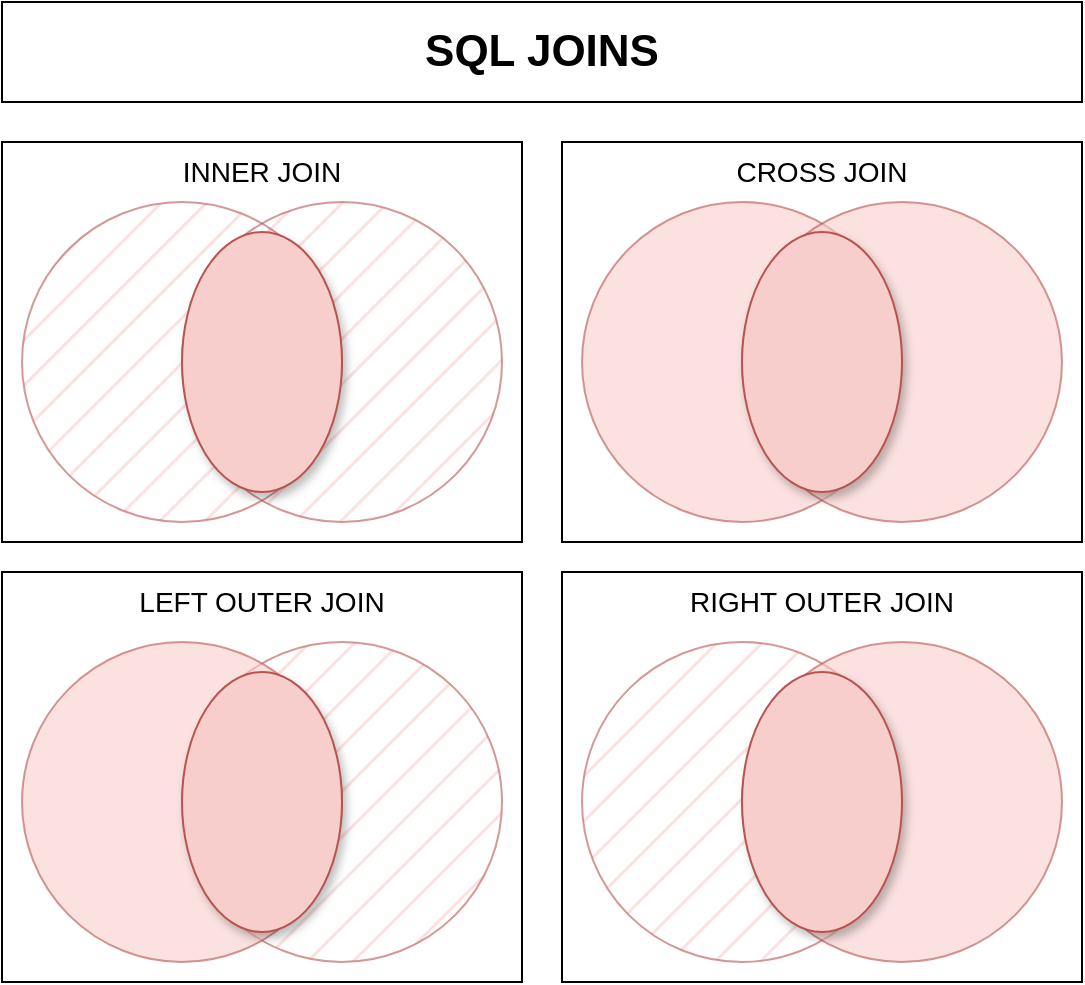 <mxfile version="20.6.0" type="github">
  <diagram id="3228e29e-7158-1315-38df-8450db1d8a1d" name="Page-1">
    <mxGraphModel dx="1011" dy="770" grid="0" gridSize="10" guides="1" tooltips="1" connect="1" arrows="1" fold="1" page="1" pageScale="1" pageWidth="700" pageHeight="600" background="none" math="0" shadow="0">
      <root>
        <mxCell id="0" />
        <mxCell id="1" parent="0" />
        <mxCell id="21533" value="" style="ellipse;opacity=60;html=1;fillStyle=hatch;fillColor=#f8cecc;strokeColor=#b85450;" parent="1" vertex="1">
          <mxGeometry x="160" y="160" width="160" height="160" as="geometry" />
        </mxCell>
        <mxCell id="21531" value="" style="ellipse;opacity=60;html=1;fillStyle=solid;fillColor=#f8cecc;strokeColor=#b85450;" parent="1" vertex="1">
          <mxGeometry x="360" y="160" width="160" height="160" as="geometry" />
        </mxCell>
        <mxCell id="21532" value="" style="ellipse;opacity=60;html=1;fillColor=#f8cecc;strokeColor=#b85450;fillStyle=hatch;" parent="1" vertex="1">
          <mxGeometry x="80" y="160" width="160" height="160" as="geometry" />
        </mxCell>
        <mxCell id="Q6rfKG8NyJllv94CzPF--21541" value="" style="ellipse;opacity=60;html=1;fillStyle=solid;fillColor=#f8cecc;strokeColor=#b85450;" vertex="1" parent="1">
          <mxGeometry x="440" y="160" width="160" height="160" as="geometry" />
        </mxCell>
        <mxCell id="Q6rfKG8NyJllv94CzPF--21542" value="&lt;font style=&quot;font-size: 14px;&quot;&gt;INNER JOIN&lt;/font&gt;" style="rounded=0;whiteSpace=wrap;html=1;fillColor=none;verticalAlign=top;" vertex="1" parent="1">
          <mxGeometry x="70" y="130" width="260" height="200" as="geometry" />
        </mxCell>
        <mxCell id="Q6rfKG8NyJllv94CzPF--21543" value="&lt;font style=&quot;font-size: 14px;&quot;&gt;CROSS JOIN&lt;/font&gt;" style="rounded=0;whiteSpace=wrap;html=1;fillColor=none;verticalAlign=top;" vertex="1" parent="1">
          <mxGeometry x="350" y="130" width="260" height="200" as="geometry" />
        </mxCell>
        <mxCell id="Q6rfKG8NyJllv94CzPF--21544" value="&lt;font style=&quot;font-size: 14px;&quot;&gt;LEFT OUTER JOIN&lt;/font&gt;" style="rounded=0;whiteSpace=wrap;html=1;fillColor=none;verticalAlign=top;" vertex="1" parent="1">
          <mxGeometry x="70" y="345" width="260" height="205" as="geometry" />
        </mxCell>
        <mxCell id="Q6rfKG8NyJllv94CzPF--21545" value="&lt;font style=&quot;font-size: 14px;&quot;&gt;RIGHT OUTER JOIN&lt;/font&gt;" style="rounded=0;whiteSpace=wrap;html=1;fillColor=none;verticalAlign=top;" vertex="1" parent="1">
          <mxGeometry x="350" y="345" width="260" height="205" as="geometry" />
        </mxCell>
        <mxCell id="Q6rfKG8NyJllv94CzPF--21548" value="" style="ellipse;opacity=60;html=1;fillColor=#f8cecc;strokeColor=#b85450;fillStyle=hatch;" vertex="1" parent="1">
          <mxGeometry x="160" y="380" width="160" height="160" as="geometry" />
        </mxCell>
        <mxCell id="Q6rfKG8NyJllv94CzPF--21550" value="" style="ellipse;opacity=60;html=1;fillColor=#f8cecc;strokeColor=#b85450;fillStyle=hatch;" vertex="1" parent="1">
          <mxGeometry x="360" y="380" width="160" height="160" as="geometry" />
        </mxCell>
        <mxCell id="Q6rfKG8NyJllv94CzPF--21549" value="" style="ellipse;opacity=60;html=1;fillColor=#f8cecc;strokeColor=#b85450;" vertex="1" parent="1">
          <mxGeometry x="440" y="380" width="160" height="160" as="geometry" />
        </mxCell>
        <mxCell id="Q6rfKG8NyJllv94CzPF--21547" value="" style="ellipse;opacity=60;html=1;fillColor=#f8cecc;strokeColor=#b85450;" vertex="1" parent="1">
          <mxGeometry x="80" y="380" width="160" height="160" as="geometry" />
        </mxCell>
        <mxCell id="Q6rfKG8NyJllv94CzPF--21552" value="" style="ellipse;whiteSpace=wrap;html=1;shadow=1;fillStyle=solid;fillColor=#f8cecc;strokeColor=#b85450;" vertex="1" parent="1">
          <mxGeometry x="160" y="175" width="80" height="130" as="geometry" />
        </mxCell>
        <mxCell id="Q6rfKG8NyJllv94CzPF--21553" value="" style="ellipse;whiteSpace=wrap;html=1;shadow=1;fillStyle=solid;fillColor=#f8cecc;strokeColor=#b85450;" vertex="1" parent="1">
          <mxGeometry x="440" y="175" width="80" height="130" as="geometry" />
        </mxCell>
        <mxCell id="Q6rfKG8NyJllv94CzPF--21554" value="" style="ellipse;whiteSpace=wrap;html=1;shadow=1;fillStyle=solid;fillColor=#f8cecc;strokeColor=#b85450;" vertex="1" parent="1">
          <mxGeometry x="160" y="395" width="80" height="130" as="geometry" />
        </mxCell>
        <mxCell id="Q6rfKG8NyJllv94CzPF--21555" value="" style="ellipse;whiteSpace=wrap;html=1;shadow=1;fillStyle=solid;fillColor=#f8cecc;strokeColor=#b85450;" vertex="1" parent="1">
          <mxGeometry x="440" y="395" width="80" height="130" as="geometry" />
        </mxCell>
        <mxCell id="Q6rfKG8NyJllv94CzPF--21557" value="&lt;font style=&quot;font-size: 22px;&quot;&gt;&lt;b&gt;SQL JOINS&lt;/b&gt;&lt;/font&gt;" style="rounded=0;whiteSpace=wrap;html=1;fillColor=none;verticalAlign=middle;" vertex="1" parent="1">
          <mxGeometry x="70" y="60" width="540" height="50" as="geometry" />
        </mxCell>
      </root>
    </mxGraphModel>
  </diagram>
</mxfile>
